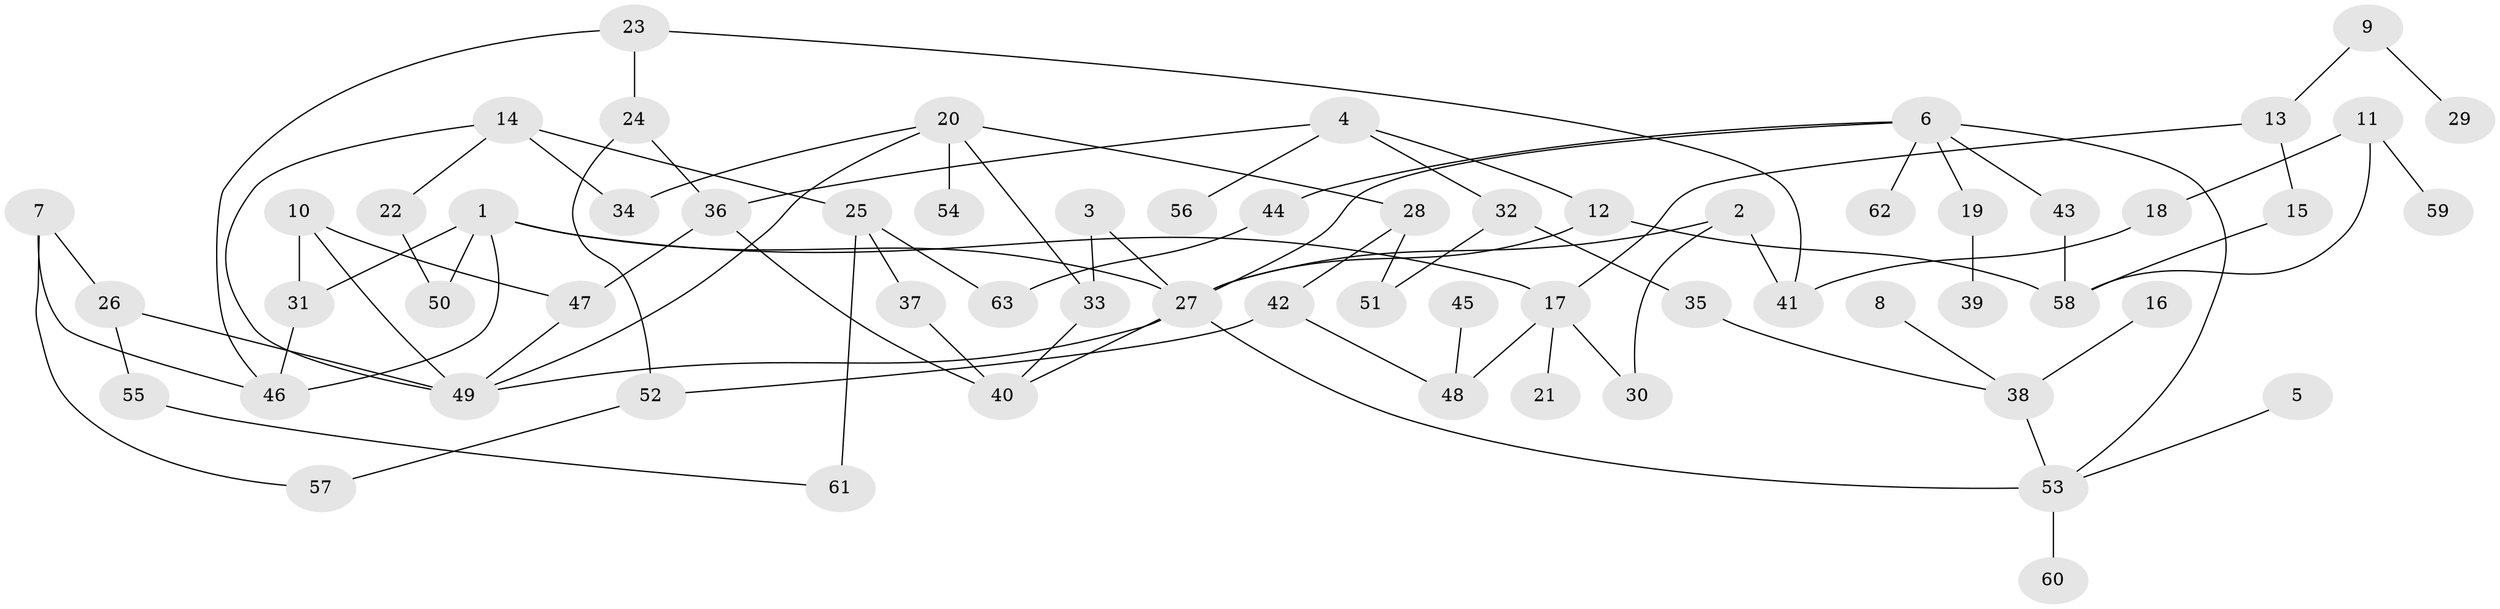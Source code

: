 // original degree distribution, {9: 0.008, 5: 0.056, 7: 0.016, 6: 0.032, 3: 0.176, 2: 0.336, 1: 0.32, 4: 0.056}
// Generated by graph-tools (version 1.1) at 2025/00/03/09/25 03:00:59]
// undirected, 63 vertices, 87 edges
graph export_dot {
graph [start="1"]
  node [color=gray90,style=filled];
  1;
  2;
  3;
  4;
  5;
  6;
  7;
  8;
  9;
  10;
  11;
  12;
  13;
  14;
  15;
  16;
  17;
  18;
  19;
  20;
  21;
  22;
  23;
  24;
  25;
  26;
  27;
  28;
  29;
  30;
  31;
  32;
  33;
  34;
  35;
  36;
  37;
  38;
  39;
  40;
  41;
  42;
  43;
  44;
  45;
  46;
  47;
  48;
  49;
  50;
  51;
  52;
  53;
  54;
  55;
  56;
  57;
  58;
  59;
  60;
  61;
  62;
  63;
  1 -- 17 [weight=1.0];
  1 -- 27 [weight=1.0];
  1 -- 31 [weight=1.0];
  1 -- 46 [weight=1.0];
  1 -- 50 [weight=1.0];
  2 -- 27 [weight=1.0];
  2 -- 30 [weight=1.0];
  2 -- 41 [weight=1.0];
  3 -- 27 [weight=1.0];
  3 -- 33 [weight=1.0];
  4 -- 12 [weight=1.0];
  4 -- 32 [weight=1.0];
  4 -- 36 [weight=1.0];
  4 -- 56 [weight=1.0];
  5 -- 53 [weight=1.0];
  6 -- 19 [weight=1.0];
  6 -- 27 [weight=1.0];
  6 -- 43 [weight=1.0];
  6 -- 44 [weight=1.0];
  6 -- 53 [weight=1.0];
  6 -- 62 [weight=1.0];
  7 -- 26 [weight=1.0];
  7 -- 46 [weight=1.0];
  7 -- 57 [weight=1.0];
  8 -- 38 [weight=1.0];
  9 -- 13 [weight=1.0];
  9 -- 29 [weight=1.0];
  10 -- 31 [weight=1.0];
  10 -- 47 [weight=1.0];
  10 -- 49 [weight=1.0];
  11 -- 18 [weight=1.0];
  11 -- 58 [weight=1.0];
  11 -- 59 [weight=1.0];
  12 -- 27 [weight=1.0];
  12 -- 58 [weight=1.0];
  13 -- 15 [weight=1.0];
  13 -- 17 [weight=1.0];
  14 -- 22 [weight=1.0];
  14 -- 25 [weight=1.0];
  14 -- 34 [weight=1.0];
  14 -- 49 [weight=1.0];
  15 -- 58 [weight=1.0];
  16 -- 38 [weight=1.0];
  17 -- 21 [weight=1.0];
  17 -- 30 [weight=1.0];
  17 -- 48 [weight=1.0];
  18 -- 41 [weight=1.0];
  19 -- 39 [weight=1.0];
  20 -- 28 [weight=1.0];
  20 -- 33 [weight=1.0];
  20 -- 34 [weight=1.0];
  20 -- 49 [weight=1.0];
  20 -- 54 [weight=1.0];
  22 -- 50 [weight=1.0];
  23 -- 24 [weight=1.0];
  23 -- 41 [weight=1.0];
  23 -- 46 [weight=1.0];
  24 -- 36 [weight=1.0];
  24 -- 52 [weight=1.0];
  25 -- 37 [weight=1.0];
  25 -- 61 [weight=2.0];
  25 -- 63 [weight=1.0];
  26 -- 49 [weight=1.0];
  26 -- 55 [weight=1.0];
  27 -- 40 [weight=1.0];
  27 -- 49 [weight=1.0];
  27 -- 53 [weight=1.0];
  28 -- 42 [weight=1.0];
  28 -- 51 [weight=1.0];
  31 -- 46 [weight=1.0];
  32 -- 35 [weight=1.0];
  32 -- 51 [weight=1.0];
  33 -- 40 [weight=1.0];
  35 -- 38 [weight=1.0];
  36 -- 40 [weight=1.0];
  36 -- 47 [weight=1.0];
  37 -- 40 [weight=1.0];
  38 -- 53 [weight=1.0];
  42 -- 48 [weight=1.0];
  42 -- 52 [weight=1.0];
  43 -- 58 [weight=1.0];
  44 -- 63 [weight=1.0];
  45 -- 48 [weight=1.0];
  47 -- 49 [weight=1.0];
  52 -- 57 [weight=1.0];
  53 -- 60 [weight=1.0];
  55 -- 61 [weight=1.0];
}
